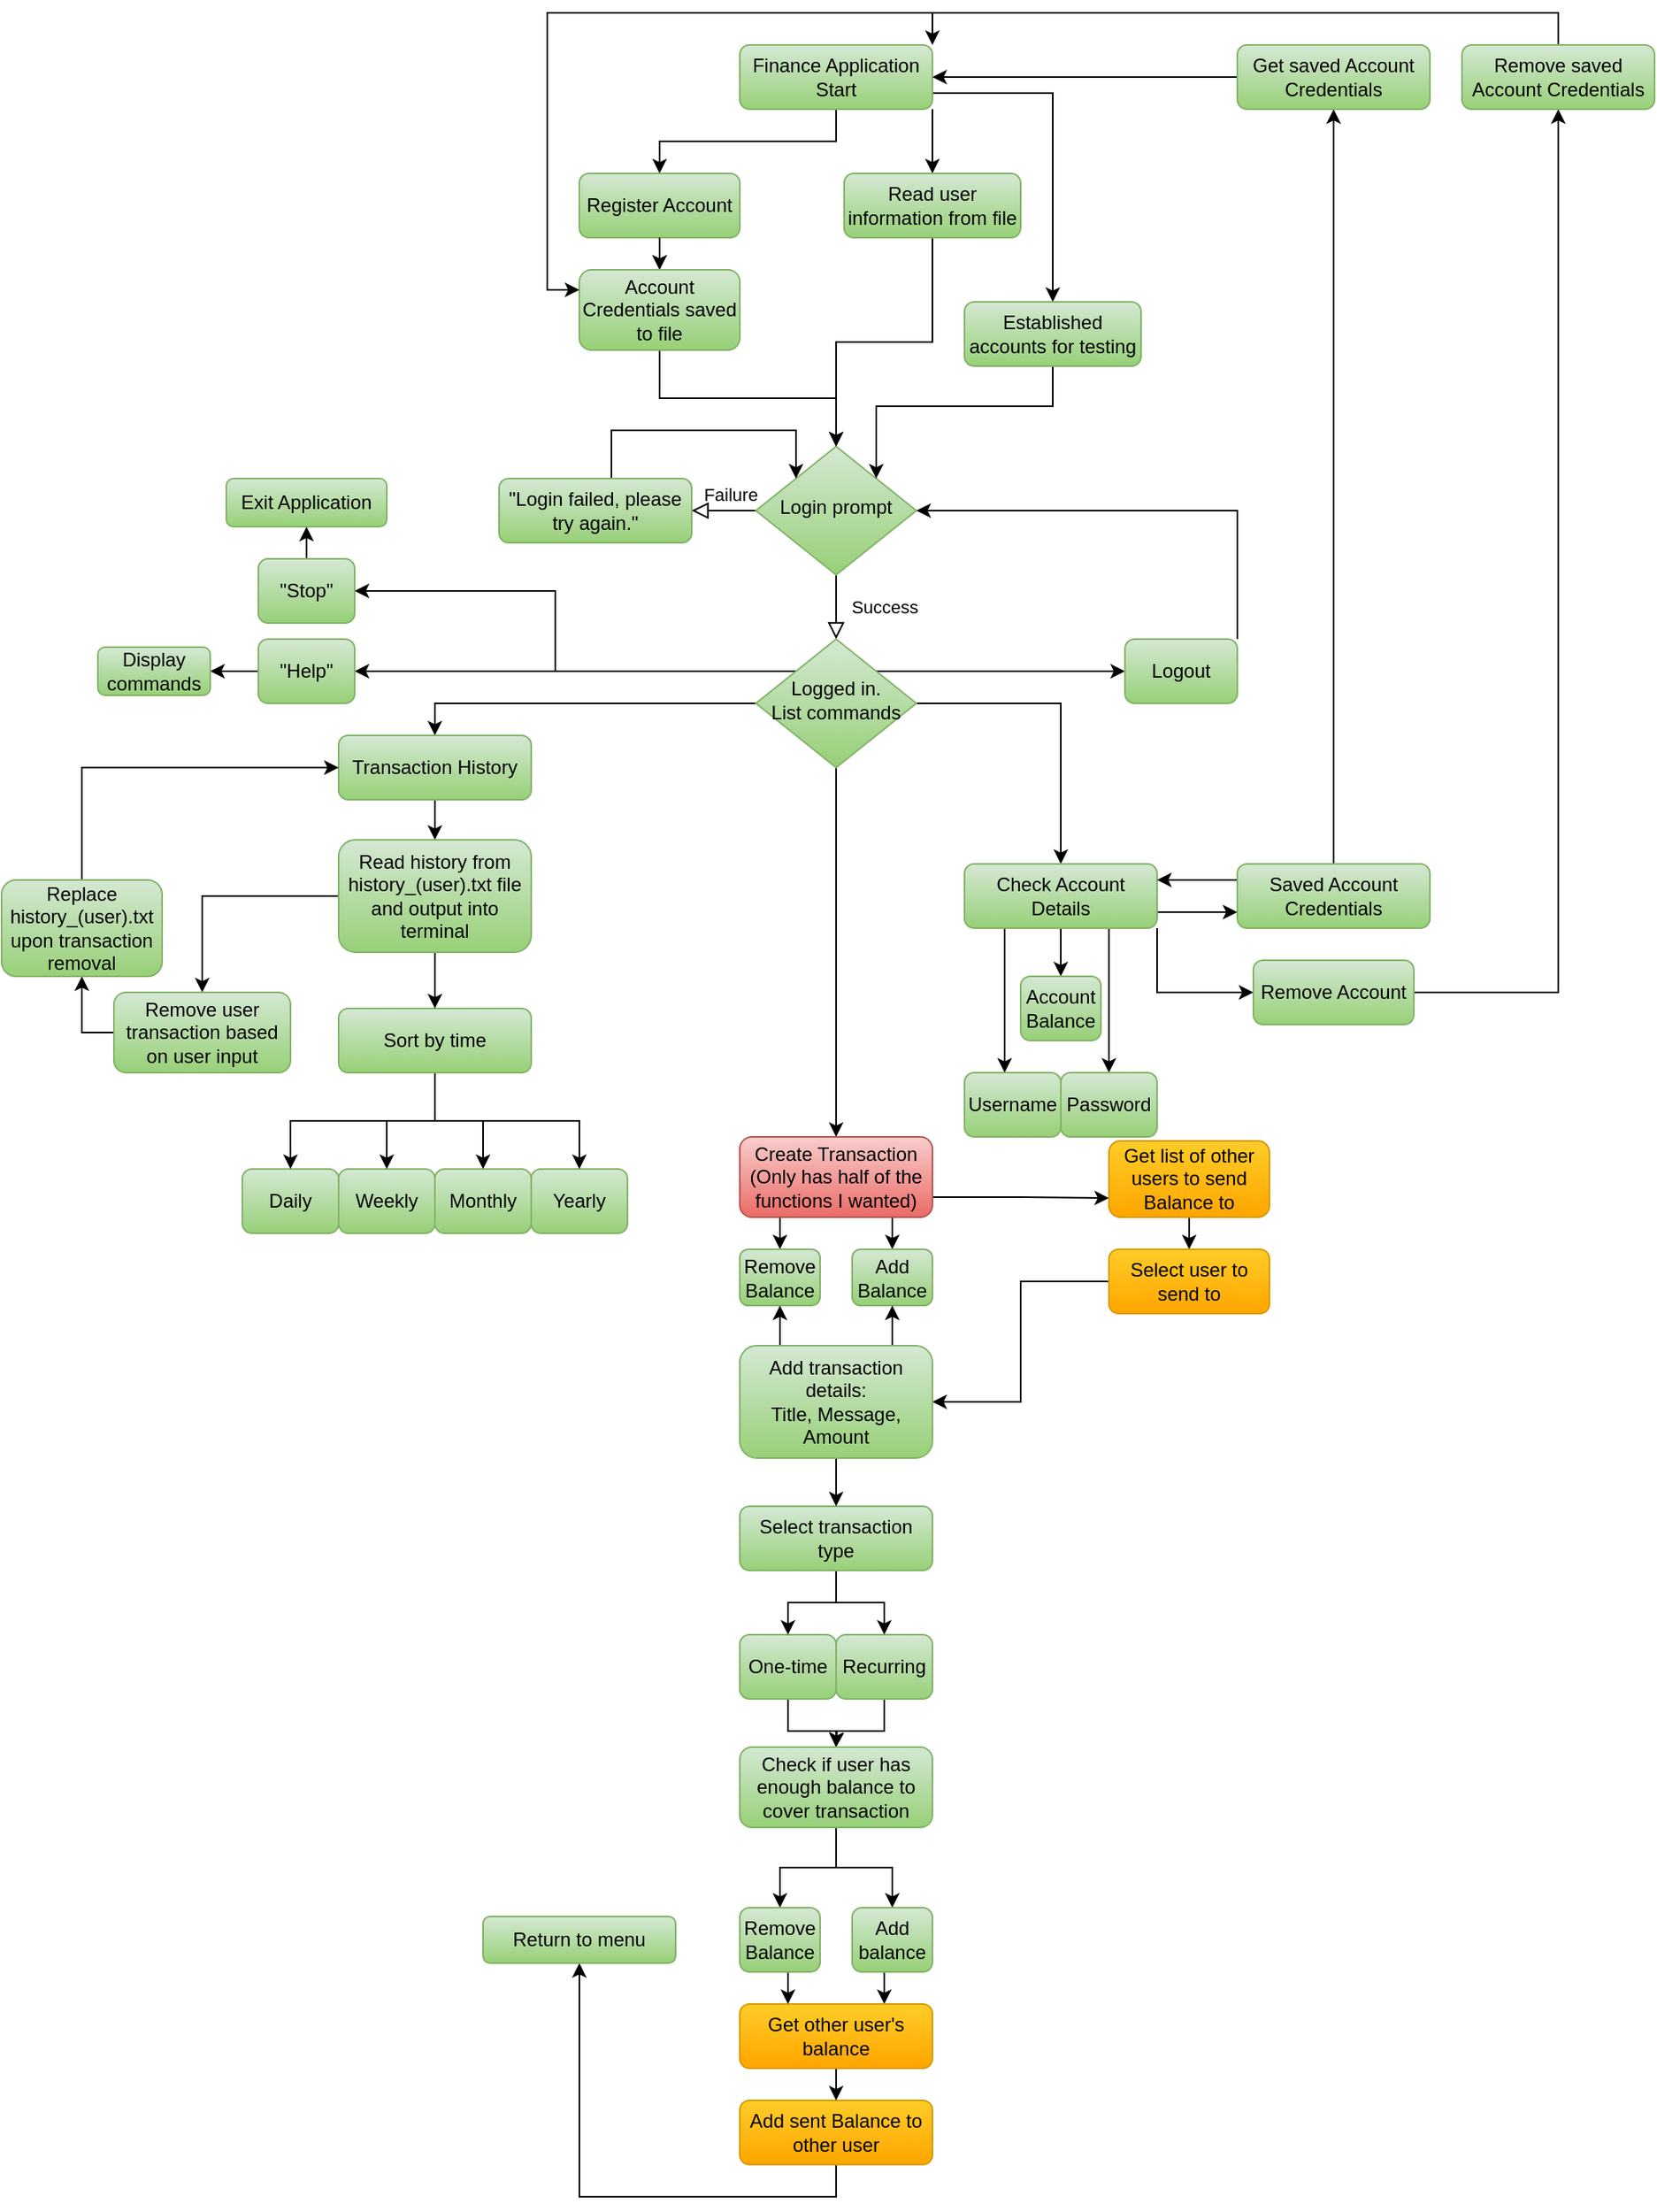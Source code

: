 <mxfile version="24.7.17">
  <diagram id="C5RBs43oDa-KdzZeNtuy" name="Page-1">
    <mxGraphModel dx="2261" dy="2013" grid="1" gridSize="10" guides="1" tooltips="1" connect="1" arrows="1" fold="1" page="1" pageScale="1" pageWidth="827" pageHeight="1169" math="0" shadow="0">
      <root>
        <mxCell id="WIyWlLk6GJQsqaUBKTNV-0" />
        <mxCell id="WIyWlLk6GJQsqaUBKTNV-1" parent="WIyWlLk6GJQsqaUBKTNV-0" />
        <mxCell id="WZTzmaedyL-qlTLaPeM0-1" value="" style="edgeStyle=orthogonalEdgeStyle;rounded=0;orthogonalLoop=1;jettySize=auto;html=1;" parent="WIyWlLk6GJQsqaUBKTNV-1" source="WIyWlLk6GJQsqaUBKTNV-3" target="WZTzmaedyL-qlTLaPeM0-0" edge="1">
          <mxGeometry relative="1" as="geometry" />
        </mxCell>
        <mxCell id="bgSn3a8l1jXL4-unw_CX-3" style="edgeStyle=orthogonalEdgeStyle;rounded=0;orthogonalLoop=1;jettySize=auto;html=1;exitX=1;exitY=1;exitDx=0;exitDy=0;entryX=0.5;entryY=0;entryDx=0;entryDy=0;" parent="WIyWlLk6GJQsqaUBKTNV-1" source="WIyWlLk6GJQsqaUBKTNV-3" target="bgSn3a8l1jXL4-unw_CX-0" edge="1">
          <mxGeometry relative="1" as="geometry" />
        </mxCell>
        <mxCell id="bgSn3a8l1jXL4-unw_CX-7" style="edgeStyle=orthogonalEdgeStyle;rounded=0;orthogonalLoop=1;jettySize=auto;html=1;exitX=1;exitY=0.75;exitDx=0;exitDy=0;entryX=0.5;entryY=0;entryDx=0;entryDy=0;" parent="WIyWlLk6GJQsqaUBKTNV-1" source="WIyWlLk6GJQsqaUBKTNV-3" target="bgSn3a8l1jXL4-unw_CX-5" edge="1">
          <mxGeometry relative="1" as="geometry" />
        </mxCell>
        <mxCell id="WIyWlLk6GJQsqaUBKTNV-3" value="Finance Application Start" style="rounded=1;whiteSpace=wrap;html=1;fontSize=12;glass=0;strokeWidth=1;shadow=0;fillColor=#d5e8d4;strokeColor=#82b366;gradientColor=#97d077;" parent="WIyWlLk6GJQsqaUBKTNV-1" vertex="1">
          <mxGeometry x="160" y="-80" width="120" height="40" as="geometry" />
        </mxCell>
        <mxCell id="WIyWlLk6GJQsqaUBKTNV-4" value="Success" style="rounded=0;html=1;jettySize=auto;orthogonalLoop=1;fontSize=11;endArrow=block;endFill=0;endSize=8;strokeWidth=1;shadow=0;labelBackgroundColor=none;edgeStyle=orthogonalEdgeStyle;" parent="WIyWlLk6GJQsqaUBKTNV-1" source="WIyWlLk6GJQsqaUBKTNV-6" target="WIyWlLk6GJQsqaUBKTNV-10" edge="1">
          <mxGeometry y="30" relative="1" as="geometry">
            <mxPoint as="offset" />
          </mxGeometry>
        </mxCell>
        <mxCell id="WIyWlLk6GJQsqaUBKTNV-5" value="Failure" style="edgeStyle=orthogonalEdgeStyle;rounded=0;html=1;jettySize=auto;orthogonalLoop=1;fontSize=11;endArrow=block;endFill=0;endSize=8;strokeWidth=1;shadow=0;labelBackgroundColor=none;" parent="WIyWlLk6GJQsqaUBKTNV-1" source="WIyWlLk6GJQsqaUBKTNV-6" target="WIyWlLk6GJQsqaUBKTNV-7" edge="1">
          <mxGeometry x="-0.2" y="-10" relative="1" as="geometry">
            <mxPoint as="offset" />
          </mxGeometry>
        </mxCell>
        <mxCell id="WIyWlLk6GJQsqaUBKTNV-6" value="Login prompt" style="rhombus;whiteSpace=wrap;html=1;shadow=0;fontFamily=Helvetica;fontSize=12;align=center;strokeWidth=1;spacing=6;spacingTop=-4;fillColor=#d5e8d4;gradientColor=#97d077;strokeColor=#82b366;" parent="WIyWlLk6GJQsqaUBKTNV-1" vertex="1">
          <mxGeometry x="170" y="170" width="100" height="80" as="geometry" />
        </mxCell>
        <mxCell id="EQCfa7BC9RFPtNZcrg4j-0" style="edgeStyle=orthogonalEdgeStyle;rounded=0;orthogonalLoop=1;jettySize=auto;html=1;entryX=0;entryY=0;entryDx=0;entryDy=0;" parent="WIyWlLk6GJQsqaUBKTNV-1" source="WIyWlLk6GJQsqaUBKTNV-7" target="WIyWlLk6GJQsqaUBKTNV-6" edge="1">
          <mxGeometry relative="1" as="geometry">
            <mxPoint x="229" y="182" as="targetPoint" />
            <Array as="points">
              <mxPoint x="80" y="160" />
              <mxPoint x="195" y="160" />
            </Array>
          </mxGeometry>
        </mxCell>
        <mxCell id="WIyWlLk6GJQsqaUBKTNV-7" value="&quot;Login failed, please try again.&quot;" style="rounded=1;whiteSpace=wrap;html=1;fontSize=12;glass=0;strokeWidth=1;shadow=0;fillColor=#d5e8d4;gradientColor=#97d077;strokeColor=#82b366;" parent="WIyWlLk6GJQsqaUBKTNV-1" vertex="1">
          <mxGeometry x="10" y="190" width="120" height="40" as="geometry" />
        </mxCell>
        <mxCell id="EQCfa7BC9RFPtNZcrg4j-2" style="edgeStyle=orthogonalEdgeStyle;rounded=0;orthogonalLoop=1;jettySize=auto;html=1;exitX=1;exitY=0.5;exitDx=0;exitDy=0;entryX=0.5;entryY=0;entryDx=0;entryDy=0;" parent="WIyWlLk6GJQsqaUBKTNV-1" source="WIyWlLk6GJQsqaUBKTNV-10" target="EQCfa7BC9RFPtNZcrg4j-1" edge="1">
          <mxGeometry relative="1" as="geometry" />
        </mxCell>
        <mxCell id="EQCfa7BC9RFPtNZcrg4j-3" style="edgeStyle=orthogonalEdgeStyle;rounded=0;orthogonalLoop=1;jettySize=auto;html=1;exitX=0;exitY=0.5;exitDx=0;exitDy=0;entryX=0.5;entryY=0;entryDx=0;entryDy=0;" parent="WIyWlLk6GJQsqaUBKTNV-1" source="WIyWlLk6GJQsqaUBKTNV-10" target="WIyWlLk6GJQsqaUBKTNV-12" edge="1">
          <mxGeometry relative="1" as="geometry" />
        </mxCell>
        <mxCell id="EQCfa7BC9RFPtNZcrg4j-4" style="edgeStyle=orthogonalEdgeStyle;rounded=0;orthogonalLoop=1;jettySize=auto;html=1;exitX=0.5;exitY=1;exitDx=0;exitDy=0;entryX=0.5;entryY=0;entryDx=0;entryDy=0;" parent="WIyWlLk6GJQsqaUBKTNV-1" source="WIyWlLk6GJQsqaUBKTNV-10" target="WIyWlLk6GJQsqaUBKTNV-11" edge="1">
          <mxGeometry relative="1" as="geometry" />
        </mxCell>
        <mxCell id="EQCfa7BC9RFPtNZcrg4j-15" style="edgeStyle=orthogonalEdgeStyle;rounded=0;orthogonalLoop=1;jettySize=auto;html=1;exitX=1;exitY=0;exitDx=0;exitDy=0;entryX=0;entryY=0.5;entryDx=0;entryDy=0;" parent="WIyWlLk6GJQsqaUBKTNV-1" source="WIyWlLk6GJQsqaUBKTNV-10" target="EQCfa7BC9RFPtNZcrg4j-16" edge="1">
          <mxGeometry relative="1" as="geometry">
            <mxPoint x="400" y="310" as="targetPoint" />
          </mxGeometry>
        </mxCell>
        <mxCell id="7emAl8db32KugYd-ohZP-20" style="edgeStyle=orthogonalEdgeStyle;rounded=0;orthogonalLoop=1;jettySize=auto;html=1;exitX=0;exitY=0;exitDx=0;exitDy=0;entryX=1;entryY=0.5;entryDx=0;entryDy=0;" parent="WIyWlLk6GJQsqaUBKTNV-1" source="WIyWlLk6GJQsqaUBKTNV-10" target="7emAl8db32KugYd-ohZP-19" edge="1">
          <mxGeometry relative="1" as="geometry" />
        </mxCell>
        <mxCell id="7emAl8db32KugYd-ohZP-22" style="edgeStyle=orthogonalEdgeStyle;rounded=0;orthogonalLoop=1;jettySize=auto;html=1;exitX=0;exitY=0;exitDx=0;exitDy=0;entryX=1;entryY=0.5;entryDx=0;entryDy=0;" parent="WIyWlLk6GJQsqaUBKTNV-1" source="WIyWlLk6GJQsqaUBKTNV-10" target="7emAl8db32KugYd-ohZP-21" edge="1">
          <mxGeometry relative="1" as="geometry" />
        </mxCell>
        <mxCell id="WIyWlLk6GJQsqaUBKTNV-10" value="Logged in.&lt;br&gt;List commands" style="rhombus;whiteSpace=wrap;html=1;shadow=0;fontFamily=Helvetica;fontSize=12;align=center;strokeWidth=1;spacing=6;spacingTop=-4;fillColor=#d5e8d4;gradientColor=#97d077;strokeColor=#82b366;" parent="WIyWlLk6GJQsqaUBKTNV-1" vertex="1">
          <mxGeometry x="170" y="290" width="100" height="80" as="geometry" />
        </mxCell>
        <mxCell id="EccyOPy3Ej4UUpknXWh6-17" style="edgeStyle=orthogonalEdgeStyle;rounded=0;orthogonalLoop=1;jettySize=auto;html=1;exitX=0.25;exitY=1;exitDx=0;exitDy=0;entryX=0.5;entryY=0;entryDx=0;entryDy=0;" edge="1" parent="WIyWlLk6GJQsqaUBKTNV-1" source="WIyWlLk6GJQsqaUBKTNV-11" target="EccyOPy3Ej4UUpknXWh6-12">
          <mxGeometry relative="1" as="geometry" />
        </mxCell>
        <mxCell id="EccyOPy3Ej4UUpknXWh6-18" style="edgeStyle=orthogonalEdgeStyle;rounded=0;orthogonalLoop=1;jettySize=auto;html=1;exitX=0.75;exitY=1;exitDx=0;exitDy=0;entryX=0.5;entryY=0;entryDx=0;entryDy=0;" edge="1" parent="WIyWlLk6GJQsqaUBKTNV-1" source="WIyWlLk6GJQsqaUBKTNV-11" target="Si40dmqUDeGIuEUXUW21-14">
          <mxGeometry relative="1" as="geometry" />
        </mxCell>
        <mxCell id="EccyOPy3Ej4UUpknXWh6-25" style="edgeStyle=orthogonalEdgeStyle;rounded=0;orthogonalLoop=1;jettySize=auto;html=1;exitX=1;exitY=0.75;exitDx=0;exitDy=0;entryX=0;entryY=0.75;entryDx=0;entryDy=0;" edge="1" parent="WIyWlLk6GJQsqaUBKTNV-1" source="WIyWlLk6GJQsqaUBKTNV-11" target="Si40dmqUDeGIuEUXUW21-16">
          <mxGeometry relative="1" as="geometry" />
        </mxCell>
        <mxCell id="WIyWlLk6GJQsqaUBKTNV-11" value="Create Transaction&lt;div&gt;(Only has half of the functions I wanted)&lt;/div&gt;" style="rounded=1;whiteSpace=wrap;html=1;fontSize=12;glass=0;strokeWidth=1;shadow=0;fillColor=#f8cecc;gradientColor=#ea6b66;strokeColor=#b85450;" parent="WIyWlLk6GJQsqaUBKTNV-1" vertex="1">
          <mxGeometry x="160" y="600" width="120" height="50" as="geometry" />
        </mxCell>
        <mxCell id="7emAl8db32KugYd-ohZP-12" style="edgeStyle=orthogonalEdgeStyle;rounded=0;orthogonalLoop=1;jettySize=auto;html=1;exitX=0.5;exitY=1;exitDx=0;exitDy=0;entryX=0.5;entryY=0;entryDx=0;entryDy=0;" parent="WIyWlLk6GJQsqaUBKTNV-1" source="WIyWlLk6GJQsqaUBKTNV-12" target="7emAl8db32KugYd-ohZP-10" edge="1">
          <mxGeometry relative="1" as="geometry" />
        </mxCell>
        <mxCell id="WIyWlLk6GJQsqaUBKTNV-12" value="Transaction History" style="rounded=1;whiteSpace=wrap;html=1;fontSize=12;glass=0;strokeWidth=1;shadow=0;fillColor=#d5e8d4;gradientColor=#97d077;strokeColor=#82b366;" parent="WIyWlLk6GJQsqaUBKTNV-1" vertex="1">
          <mxGeometry x="-90" y="350" width="120" height="40" as="geometry" />
        </mxCell>
        <mxCell id="EQCfa7BC9RFPtNZcrg4j-19" value="" style="edgeStyle=orthogonalEdgeStyle;rounded=0;orthogonalLoop=1;jettySize=auto;html=1;" parent="WIyWlLk6GJQsqaUBKTNV-1" source="EQCfa7BC9RFPtNZcrg4j-1" target="EQCfa7BC9RFPtNZcrg4j-18" edge="1">
          <mxGeometry relative="1" as="geometry">
            <Array as="points">
              <mxPoint x="325" y="480" />
              <mxPoint x="325" y="480" />
            </Array>
          </mxGeometry>
        </mxCell>
        <mxCell id="EQCfa7BC9RFPtNZcrg4j-21" style="edgeStyle=orthogonalEdgeStyle;rounded=0;orthogonalLoop=1;jettySize=auto;html=1;exitX=0.75;exitY=1;exitDx=0;exitDy=0;entryX=0.5;entryY=0;entryDx=0;entryDy=0;" parent="WIyWlLk6GJQsqaUBKTNV-1" source="EQCfa7BC9RFPtNZcrg4j-1" target="EQCfa7BC9RFPtNZcrg4j-20" edge="1">
          <mxGeometry relative="1" as="geometry">
            <Array as="points">
              <mxPoint x="390" y="560" />
            </Array>
          </mxGeometry>
        </mxCell>
        <mxCell id="EQCfa7BC9RFPtNZcrg4j-22" style="edgeStyle=orthogonalEdgeStyle;rounded=0;orthogonalLoop=1;jettySize=auto;html=1;exitX=0.5;exitY=1;exitDx=0;exitDy=0;" parent="WIyWlLk6GJQsqaUBKTNV-1" source="EQCfa7BC9RFPtNZcrg4j-1" edge="1">
          <mxGeometry relative="1" as="geometry">
            <mxPoint x="360" y="500" as="targetPoint" />
          </mxGeometry>
        </mxCell>
        <mxCell id="EccyOPy3Ej4UUpknXWh6-35" style="edgeStyle=orthogonalEdgeStyle;rounded=0;orthogonalLoop=1;jettySize=auto;html=1;exitX=1;exitY=0.75;exitDx=0;exitDy=0;entryX=0;entryY=0.75;entryDx=0;entryDy=0;" edge="1" parent="WIyWlLk6GJQsqaUBKTNV-1" source="EQCfa7BC9RFPtNZcrg4j-1" target="EQCfa7BC9RFPtNZcrg4j-27">
          <mxGeometry relative="1" as="geometry" />
        </mxCell>
        <mxCell id="EccyOPy3Ej4UUpknXWh6-37" style="edgeStyle=orthogonalEdgeStyle;rounded=0;orthogonalLoop=1;jettySize=auto;html=1;exitX=1;exitY=1;exitDx=0;exitDy=0;entryX=0;entryY=0.5;entryDx=0;entryDy=0;" edge="1" parent="WIyWlLk6GJQsqaUBKTNV-1" source="EQCfa7BC9RFPtNZcrg4j-1" target="WZTzmaedyL-qlTLaPeM0-3">
          <mxGeometry relative="1" as="geometry" />
        </mxCell>
        <mxCell id="EQCfa7BC9RFPtNZcrg4j-1" value="Check Account Details" style="rounded=1;whiteSpace=wrap;html=1;fillColor=#d5e8d4;gradientColor=#97d077;strokeColor=#82b366;" parent="WIyWlLk6GJQsqaUBKTNV-1" vertex="1">
          <mxGeometry x="300" y="430" width="120" height="40" as="geometry" />
        </mxCell>
        <mxCell id="EQCfa7BC9RFPtNZcrg4j-7" value="Monthly" style="rounded=1;whiteSpace=wrap;html=1;fillColor=#d5e8d4;gradientColor=#97d077;strokeColor=#82b366;" parent="WIyWlLk6GJQsqaUBKTNV-1" vertex="1">
          <mxGeometry x="-30" y="620" width="60" height="40" as="geometry" />
        </mxCell>
        <mxCell id="EQCfa7BC9RFPtNZcrg4j-8" value="Yearly" style="rounded=1;whiteSpace=wrap;html=1;fillColor=#d5e8d4;gradientColor=#97d077;strokeColor=#82b366;" parent="WIyWlLk6GJQsqaUBKTNV-1" vertex="1">
          <mxGeometry x="30" y="620" width="60" height="40" as="geometry" />
        </mxCell>
        <mxCell id="Si40dmqUDeGIuEUXUW21-8" style="edgeStyle=orthogonalEdgeStyle;rounded=0;orthogonalLoop=1;jettySize=auto;html=1;exitX=0.5;exitY=1;exitDx=0;exitDy=0;entryX=0.5;entryY=0;entryDx=0;entryDy=0;" parent="WIyWlLk6GJQsqaUBKTNV-1" source="EQCfa7BC9RFPtNZcrg4j-9" target="EQCfa7BC9RFPtNZcrg4j-24" edge="1">
          <mxGeometry relative="1" as="geometry" />
        </mxCell>
        <mxCell id="EQCfa7BC9RFPtNZcrg4j-9" value="Recurring" style="whiteSpace=wrap;html=1;rounded=1;glass=0;strokeWidth=1;shadow=0;fillColor=#d5e8d4;gradientColor=#97d077;strokeColor=#82b366;" parent="WIyWlLk6GJQsqaUBKTNV-1" vertex="1">
          <mxGeometry x="220" y="910" width="60" height="40" as="geometry" />
        </mxCell>
        <mxCell id="Si40dmqUDeGIuEUXUW21-9" style="edgeStyle=orthogonalEdgeStyle;rounded=0;orthogonalLoop=1;jettySize=auto;html=1;exitX=0.5;exitY=1;exitDx=0;exitDy=0;" parent="WIyWlLk6GJQsqaUBKTNV-1" source="EQCfa7BC9RFPtNZcrg4j-14" edge="1">
          <mxGeometry relative="1" as="geometry">
            <mxPoint x="220" y="980" as="targetPoint" />
          </mxGeometry>
        </mxCell>
        <mxCell id="EQCfa7BC9RFPtNZcrg4j-14" value="One-time" style="rounded=1;whiteSpace=wrap;html=1;fillColor=#d5e8d4;gradientColor=#97d077;strokeColor=#82b366;" parent="WIyWlLk6GJQsqaUBKTNV-1" vertex="1">
          <mxGeometry x="160" y="910" width="60" height="40" as="geometry" />
        </mxCell>
        <mxCell id="EQCfa7BC9RFPtNZcrg4j-17" style="edgeStyle=orthogonalEdgeStyle;rounded=0;orthogonalLoop=1;jettySize=auto;html=1;exitX=1;exitY=0;exitDx=0;exitDy=0;entryX=1;entryY=0.5;entryDx=0;entryDy=0;" parent="WIyWlLk6GJQsqaUBKTNV-1" source="EQCfa7BC9RFPtNZcrg4j-16" target="WIyWlLk6GJQsqaUBKTNV-6" edge="1">
          <mxGeometry relative="1" as="geometry">
            <mxPoint x="470" y="180" as="targetPoint" />
          </mxGeometry>
        </mxCell>
        <mxCell id="EQCfa7BC9RFPtNZcrg4j-16" value="Logout" style="rounded=1;whiteSpace=wrap;html=1;fillColor=#d5e8d4;strokeColor=#82b366;gradientColor=#97d077;" parent="WIyWlLk6GJQsqaUBKTNV-1" vertex="1">
          <mxGeometry x="400" y="290" width="70" height="40" as="geometry" />
        </mxCell>
        <mxCell id="EQCfa7BC9RFPtNZcrg4j-18" value="Username" style="whiteSpace=wrap;html=1;rounded=1;fillColor=#d5e8d4;gradientColor=#97d077;strokeColor=#82b366;" parent="WIyWlLk6GJQsqaUBKTNV-1" vertex="1">
          <mxGeometry x="300" y="560" width="60" height="40" as="geometry" />
        </mxCell>
        <mxCell id="EQCfa7BC9RFPtNZcrg4j-20" value="Password" style="rounded=1;whiteSpace=wrap;html=1;fillColor=#d5e8d4;gradientColor=#97d077;strokeColor=#82b366;" parent="WIyWlLk6GJQsqaUBKTNV-1" vertex="1">
          <mxGeometry x="360" y="560" width="60" height="40" as="geometry" />
        </mxCell>
        <mxCell id="EQCfa7BC9RFPtNZcrg4j-23" value="Account Balance" style="rounded=1;whiteSpace=wrap;html=1;fillColor=#d5e8d4;gradientColor=#97d077;strokeColor=#82b366;" parent="WIyWlLk6GJQsqaUBKTNV-1" vertex="1">
          <mxGeometry x="335" y="500" width="50" height="40" as="geometry" />
        </mxCell>
        <mxCell id="Si40dmqUDeGIuEUXUW21-10" style="edgeStyle=orthogonalEdgeStyle;rounded=0;orthogonalLoop=1;jettySize=auto;html=1;exitX=0.5;exitY=1;exitDx=0;exitDy=0;entryX=0.5;entryY=0;entryDx=0;entryDy=0;" parent="WIyWlLk6GJQsqaUBKTNV-1" source="EQCfa7BC9RFPtNZcrg4j-24" target="Si40dmqUDeGIuEUXUW21-0" edge="1">
          <mxGeometry relative="1" as="geometry" />
        </mxCell>
        <mxCell id="EccyOPy3Ej4UUpknXWh6-28" style="edgeStyle=orthogonalEdgeStyle;rounded=0;orthogonalLoop=1;jettySize=auto;html=1;exitX=0.5;exitY=1;exitDx=0;exitDy=0;entryX=0.5;entryY=0;entryDx=0;entryDy=0;" edge="1" parent="WIyWlLk6GJQsqaUBKTNV-1" source="EQCfa7BC9RFPtNZcrg4j-24" target="EccyOPy3Ej4UUpknXWh6-27">
          <mxGeometry relative="1" as="geometry" />
        </mxCell>
        <mxCell id="EQCfa7BC9RFPtNZcrg4j-24" value="Check if user has enough balance to cover transaction" style="rounded=1;whiteSpace=wrap;html=1;fillColor=#d5e8d4;gradientColor=#97d077;strokeColor=#82b366;" parent="WIyWlLk6GJQsqaUBKTNV-1" vertex="1">
          <mxGeometry x="160" y="980" width="120" height="50" as="geometry" />
        </mxCell>
        <mxCell id="EQCfa7BC9RFPtNZcrg4j-28" style="edgeStyle=orthogonalEdgeStyle;rounded=0;orthogonalLoop=1;jettySize=auto;html=1;entryX=0.5;entryY=1;entryDx=0;entryDy=0;" parent="WIyWlLk6GJQsqaUBKTNV-1" source="EQCfa7BC9RFPtNZcrg4j-27" target="EQCfa7BC9RFPtNZcrg4j-30" edge="1">
          <mxGeometry relative="1" as="geometry">
            <mxPoint x="530" y="120" as="targetPoint" />
          </mxGeometry>
        </mxCell>
        <mxCell id="EccyOPy3Ej4UUpknXWh6-36" style="edgeStyle=orthogonalEdgeStyle;rounded=0;orthogonalLoop=1;jettySize=auto;html=1;exitX=0;exitY=0.25;exitDx=0;exitDy=0;entryX=1;entryY=0.25;entryDx=0;entryDy=0;" edge="1" parent="WIyWlLk6GJQsqaUBKTNV-1" source="EQCfa7BC9RFPtNZcrg4j-27" target="EQCfa7BC9RFPtNZcrg4j-1">
          <mxGeometry relative="1" as="geometry" />
        </mxCell>
        <mxCell id="EQCfa7BC9RFPtNZcrg4j-27" value="Saved Account Credentials" style="rounded=1;whiteSpace=wrap;html=1;fillColor=#d5e8d4;strokeColor=#82b366;gradientColor=#97d077;" parent="WIyWlLk6GJQsqaUBKTNV-1" vertex="1">
          <mxGeometry x="470" y="430" width="120" height="40" as="geometry" />
        </mxCell>
        <mxCell id="EQCfa7BC9RFPtNZcrg4j-31" style="edgeStyle=orthogonalEdgeStyle;rounded=0;orthogonalLoop=1;jettySize=auto;html=1;exitX=0;exitY=0.5;exitDx=0;exitDy=0;entryX=1;entryY=0.5;entryDx=0;entryDy=0;" parent="WIyWlLk6GJQsqaUBKTNV-1" source="EQCfa7BC9RFPtNZcrg4j-30" target="WIyWlLk6GJQsqaUBKTNV-3" edge="1">
          <mxGeometry relative="1" as="geometry" />
        </mxCell>
        <mxCell id="EQCfa7BC9RFPtNZcrg4j-30" value="Get saved Account Credentials" style="rounded=1;whiteSpace=wrap;html=1;fillColor=#d5e8d4;strokeColor=#82b366;gradientColor=#97d077;" parent="WIyWlLk6GJQsqaUBKTNV-1" vertex="1">
          <mxGeometry x="470" y="-80" width="120" height="40" as="geometry" />
        </mxCell>
        <mxCell id="WZTzmaedyL-qlTLaPeM0-2" style="edgeStyle=orthogonalEdgeStyle;rounded=0;orthogonalLoop=1;jettySize=auto;html=1;exitX=0.5;exitY=1;exitDx=0;exitDy=0;entryX=0.5;entryY=0;entryDx=0;entryDy=0;" parent="WIyWlLk6GJQsqaUBKTNV-1" source="WZTzmaedyL-qlTLaPeM0-6" target="WIyWlLk6GJQsqaUBKTNV-6" edge="1">
          <mxGeometry relative="1" as="geometry" />
        </mxCell>
        <mxCell id="WZTzmaedyL-qlTLaPeM0-7" value="" style="edgeStyle=orthogonalEdgeStyle;rounded=0;orthogonalLoop=1;jettySize=auto;html=1;" parent="WIyWlLk6GJQsqaUBKTNV-1" source="WZTzmaedyL-qlTLaPeM0-0" target="WZTzmaedyL-qlTLaPeM0-6" edge="1">
          <mxGeometry relative="1" as="geometry" />
        </mxCell>
        <mxCell id="WZTzmaedyL-qlTLaPeM0-0" value="Register Account" style="whiteSpace=wrap;html=1;fillColor=#d5e8d4;strokeColor=#82b366;rounded=1;glass=0;strokeWidth=1;shadow=0;gradientColor=#97d077;" parent="WIyWlLk6GJQsqaUBKTNV-1" vertex="1">
          <mxGeometry x="60" width="100" height="40" as="geometry" />
        </mxCell>
        <mxCell id="WZTzmaedyL-qlTLaPeM0-5" style="edgeStyle=orthogonalEdgeStyle;rounded=0;orthogonalLoop=1;jettySize=auto;html=1;exitX=1;exitY=0.5;exitDx=0;exitDy=0;entryX=0.5;entryY=1;entryDx=0;entryDy=0;" parent="WIyWlLk6GJQsqaUBKTNV-1" source="WZTzmaedyL-qlTLaPeM0-3" target="WZTzmaedyL-qlTLaPeM0-9" edge="1">
          <mxGeometry relative="1" as="geometry" />
        </mxCell>
        <mxCell id="WZTzmaedyL-qlTLaPeM0-3" value="Remove Account" style="rounded=1;whiteSpace=wrap;html=1;fillColor=#d5e8d4;strokeColor=#82b366;gradientColor=#97d077;" parent="WIyWlLk6GJQsqaUBKTNV-1" vertex="1">
          <mxGeometry x="480" y="490" width="100" height="40" as="geometry" />
        </mxCell>
        <mxCell id="WZTzmaedyL-qlTLaPeM0-8" value="" style="edgeStyle=orthogonalEdgeStyle;rounded=0;orthogonalLoop=1;jettySize=auto;html=1;exitX=0.5;exitY=1;exitDx=0;exitDy=0;entryX=0.5;entryY=0;entryDx=0;entryDy=0;" parent="WIyWlLk6GJQsqaUBKTNV-1" source="WZTzmaedyL-qlTLaPeM0-0" target="WZTzmaedyL-qlTLaPeM0-6" edge="1">
          <mxGeometry relative="1" as="geometry">
            <mxPoint x="110" y="40" as="sourcePoint" />
            <mxPoint x="220" y="170" as="targetPoint" />
          </mxGeometry>
        </mxCell>
        <mxCell id="WZTzmaedyL-qlTLaPeM0-6" value="Account Credentials saved to file" style="whiteSpace=wrap;html=1;fillColor=#d5e8d4;strokeColor=#82b366;rounded=1;glass=0;strokeWidth=1;shadow=0;gradientColor=#97d077;" parent="WIyWlLk6GJQsqaUBKTNV-1" vertex="1">
          <mxGeometry x="60" y="60" width="100" height="50" as="geometry" />
        </mxCell>
        <mxCell id="WZTzmaedyL-qlTLaPeM0-11" style="edgeStyle=orthogonalEdgeStyle;rounded=0;orthogonalLoop=1;jettySize=auto;html=1;exitX=0.5;exitY=0;exitDx=0;exitDy=0;entryX=1;entryY=0;entryDx=0;entryDy=0;" parent="WIyWlLk6GJQsqaUBKTNV-1" source="WZTzmaedyL-qlTLaPeM0-9" target="WIyWlLk6GJQsqaUBKTNV-3" edge="1">
          <mxGeometry relative="1" as="geometry" />
        </mxCell>
        <mxCell id="oZhhDAt7L8OmZhdDTbUV-0" style="edgeStyle=orthogonalEdgeStyle;rounded=0;orthogonalLoop=1;jettySize=auto;html=1;exitX=0.5;exitY=0;exitDx=0;exitDy=0;entryX=0;entryY=0.25;entryDx=0;entryDy=0;" parent="WIyWlLk6GJQsqaUBKTNV-1" source="WZTzmaedyL-qlTLaPeM0-9" target="WZTzmaedyL-qlTLaPeM0-6" edge="1">
          <mxGeometry relative="1" as="geometry" />
        </mxCell>
        <mxCell id="WZTzmaedyL-qlTLaPeM0-9" value="Remove saved Account Credentials" style="whiteSpace=wrap;html=1;fillColor=#d5e8d4;strokeColor=#82b366;rounded=1;gradientColor=#97d077;" parent="WIyWlLk6GJQsqaUBKTNV-1" vertex="1">
          <mxGeometry x="610" y="-80" width="120" height="40" as="geometry" />
        </mxCell>
        <mxCell id="bgSn3a8l1jXL4-unw_CX-4" style="edgeStyle=orthogonalEdgeStyle;rounded=0;orthogonalLoop=1;jettySize=auto;html=1;exitX=0.5;exitY=1;exitDx=0;exitDy=0;entryX=0.5;entryY=0;entryDx=0;entryDy=0;" parent="WIyWlLk6GJQsqaUBKTNV-1" source="bgSn3a8l1jXL4-unw_CX-0" target="WIyWlLk6GJQsqaUBKTNV-6" edge="1">
          <mxGeometry relative="1" as="geometry" />
        </mxCell>
        <mxCell id="bgSn3a8l1jXL4-unw_CX-0" value="Read user information from file" style="rounded=1;whiteSpace=wrap;html=1;fillColor=#d5e8d4;gradientColor=#97d077;strokeColor=#82b366;" parent="WIyWlLk6GJQsqaUBKTNV-1" vertex="1">
          <mxGeometry x="225" width="110" height="40" as="geometry" />
        </mxCell>
        <mxCell id="bgSn3a8l1jXL4-unw_CX-9" style="edgeStyle=orthogonalEdgeStyle;rounded=0;orthogonalLoop=1;jettySize=auto;html=1;exitX=0.5;exitY=1;exitDx=0;exitDy=0;entryX=1;entryY=0;entryDx=0;entryDy=0;" parent="WIyWlLk6GJQsqaUBKTNV-1" source="bgSn3a8l1jXL4-unw_CX-5" target="WIyWlLk6GJQsqaUBKTNV-6" edge="1">
          <mxGeometry relative="1" as="geometry" />
        </mxCell>
        <mxCell id="bgSn3a8l1jXL4-unw_CX-5" value="Established accounts for testing" style="rounded=1;whiteSpace=wrap;html=1;fillColor=#d5e8d4;gradientColor=#97d077;strokeColor=#82b366;" parent="WIyWlLk6GJQsqaUBKTNV-1" vertex="1">
          <mxGeometry x="300" y="80" width="110" height="40" as="geometry" />
        </mxCell>
        <mxCell id="EccyOPy3Ej4UUpknXWh6-32" style="edgeStyle=orthogonalEdgeStyle;rounded=0;orthogonalLoop=1;jettySize=auto;html=1;exitX=0.5;exitY=1;exitDx=0;exitDy=0;entryX=0.5;entryY=1;entryDx=0;entryDy=0;" edge="1" parent="WIyWlLk6GJQsqaUBKTNV-1" source="yFbxmFkEXoM6ypFWuKDE-0" target="EccyOPy3Ej4UUpknXWh6-31">
          <mxGeometry relative="1" as="geometry" />
        </mxCell>
        <mxCell id="yFbxmFkEXoM6ypFWuKDE-0" value="Add sent Balance to other user" style="rounded=1;whiteSpace=wrap;html=1;fillColor=#ffcd28;gradientColor=#ffa500;strokeColor=#d79b00;" parent="WIyWlLk6GJQsqaUBKTNV-1" vertex="1">
          <mxGeometry x="160" y="1200" width="120" height="40" as="geometry" />
        </mxCell>
        <mxCell id="EccyOPy3Ej4UUpknXWh6-30" style="edgeStyle=orthogonalEdgeStyle;rounded=0;orthogonalLoop=1;jettySize=auto;html=1;exitX=0.5;exitY=1;exitDx=0;exitDy=0;entryX=0.75;entryY=0;entryDx=0;entryDy=0;" edge="1" parent="WIyWlLk6GJQsqaUBKTNV-1" source="Si40dmqUDeGIuEUXUW21-0" target="Si40dmqUDeGIuEUXUW21-11">
          <mxGeometry relative="1" as="geometry" />
        </mxCell>
        <mxCell id="Si40dmqUDeGIuEUXUW21-0" value="Add balance" style="rounded=1;whiteSpace=wrap;html=1;fillColor=#d5e8d4;gradientColor=#97d077;strokeColor=#82b366;" parent="WIyWlLk6GJQsqaUBKTNV-1" vertex="1">
          <mxGeometry x="230" y="1080" width="50" height="40" as="geometry" />
        </mxCell>
        <mxCell id="Si40dmqUDeGIuEUXUW21-13" style="edgeStyle=orthogonalEdgeStyle;rounded=0;orthogonalLoop=1;jettySize=auto;html=1;exitX=0.5;exitY=1;exitDx=0;exitDy=0;entryX=0.5;entryY=0;entryDx=0;entryDy=0;" parent="WIyWlLk6GJQsqaUBKTNV-1" source="Si40dmqUDeGIuEUXUW21-11" target="yFbxmFkEXoM6ypFWuKDE-0" edge="1">
          <mxGeometry relative="1" as="geometry" />
        </mxCell>
        <mxCell id="Si40dmqUDeGIuEUXUW21-11" value="Get other user&#39;s balance" style="rounded=1;whiteSpace=wrap;html=1;fillColor=#ffcd28;gradientColor=#ffa500;strokeColor=#d79b00;" parent="WIyWlLk6GJQsqaUBKTNV-1" vertex="1">
          <mxGeometry x="160" y="1140" width="120" height="40" as="geometry" />
        </mxCell>
        <mxCell id="Si40dmqUDeGIuEUXUW21-14" value="Add Balance" style="rounded=1;whiteSpace=wrap;html=1;fillColor=#d5e8d4;gradientColor=#97d077;strokeColor=#82b366;" parent="WIyWlLk6GJQsqaUBKTNV-1" vertex="1">
          <mxGeometry x="230" y="670" width="50" height="35" as="geometry" />
        </mxCell>
        <mxCell id="Si40dmqUDeGIuEUXUW21-19" style="edgeStyle=orthogonalEdgeStyle;rounded=0;orthogonalLoop=1;jettySize=auto;html=1;exitX=0.5;exitY=1;exitDx=0;exitDy=0;entryX=0.5;entryY=0;entryDx=0;entryDy=0;" parent="WIyWlLk6GJQsqaUBKTNV-1" source="Si40dmqUDeGIuEUXUW21-16" target="Si40dmqUDeGIuEUXUW21-18" edge="1">
          <mxGeometry relative="1" as="geometry" />
        </mxCell>
        <mxCell id="Si40dmqUDeGIuEUXUW21-16" value="Get list of other users to send Balance to" style="rounded=1;whiteSpace=wrap;html=1;fillColor=#ffcd28;gradientColor=#ffa500;strokeColor=#d79b00;" parent="WIyWlLk6GJQsqaUBKTNV-1" vertex="1">
          <mxGeometry x="390" y="602.5" width="100" height="47.5" as="geometry" />
        </mxCell>
        <mxCell id="EccyOPy3Ej4UUpknXWh6-26" style="edgeStyle=orthogonalEdgeStyle;rounded=0;orthogonalLoop=1;jettySize=auto;html=1;exitX=0;exitY=0.5;exitDx=0;exitDy=0;entryX=1;entryY=0.5;entryDx=0;entryDy=0;" edge="1" parent="WIyWlLk6GJQsqaUBKTNV-1" source="Si40dmqUDeGIuEUXUW21-18" target="EccyOPy3Ej4UUpknXWh6-19">
          <mxGeometry relative="1" as="geometry" />
        </mxCell>
        <mxCell id="Si40dmqUDeGIuEUXUW21-18" value="Select user to send to" style="rounded=1;whiteSpace=wrap;html=1;fillColor=#ffcd28;gradientColor=#ffa500;strokeColor=#d79b00;" parent="WIyWlLk6GJQsqaUBKTNV-1" vertex="1">
          <mxGeometry x="390" y="670" width="100" height="40" as="geometry" />
        </mxCell>
        <mxCell id="Si40dmqUDeGIuEUXUW21-27" style="edgeStyle=orthogonalEdgeStyle;rounded=0;orthogonalLoop=1;jettySize=auto;html=1;exitX=0.5;exitY=1;exitDx=0;exitDy=0;entryX=0.5;entryY=0;entryDx=0;entryDy=0;" parent="WIyWlLk6GJQsqaUBKTNV-1" source="Si40dmqUDeGIuEUXUW21-24" target="EQCfa7BC9RFPtNZcrg4j-14" edge="1">
          <mxGeometry relative="1" as="geometry" />
        </mxCell>
        <mxCell id="Si40dmqUDeGIuEUXUW21-28" style="edgeStyle=orthogonalEdgeStyle;rounded=0;orthogonalLoop=1;jettySize=auto;html=1;exitX=0.5;exitY=1;exitDx=0;exitDy=0;entryX=0.5;entryY=0;entryDx=0;entryDy=0;" parent="WIyWlLk6GJQsqaUBKTNV-1" source="Si40dmqUDeGIuEUXUW21-24" target="EQCfa7BC9RFPtNZcrg4j-9" edge="1">
          <mxGeometry relative="1" as="geometry" />
        </mxCell>
        <mxCell id="Si40dmqUDeGIuEUXUW21-24" value="Select transaction type" style="rounded=1;whiteSpace=wrap;html=1;fillColor=#d5e8d4;gradientColor=#97d077;strokeColor=#82b366;" parent="WIyWlLk6GJQsqaUBKTNV-1" vertex="1">
          <mxGeometry x="160" y="830" width="120" height="40" as="geometry" />
        </mxCell>
        <mxCell id="7emAl8db32KugYd-ohZP-1" value="Weekly" style="rounded=1;whiteSpace=wrap;html=1;fillColor=#d5e8d4;gradientColor=#97d077;strokeColor=#82b366;" parent="WIyWlLk6GJQsqaUBKTNV-1" vertex="1">
          <mxGeometry x="-90" y="620" width="60" height="40" as="geometry" />
        </mxCell>
        <mxCell id="7emAl8db32KugYd-ohZP-3" value="Daily" style="rounded=1;whiteSpace=wrap;html=1;fillColor=#d5e8d4;gradientColor=#97d077;strokeColor=#82b366;" parent="WIyWlLk6GJQsqaUBKTNV-1" vertex="1">
          <mxGeometry x="-150" y="620" width="60" height="40" as="geometry" />
        </mxCell>
        <mxCell id="7emAl8db32KugYd-ohZP-14" style="edgeStyle=orthogonalEdgeStyle;rounded=0;orthogonalLoop=1;jettySize=auto;html=1;exitX=0.5;exitY=1;exitDx=0;exitDy=0;entryX=0.5;entryY=0;entryDx=0;entryDy=0;" parent="WIyWlLk6GJQsqaUBKTNV-1" source="7emAl8db32KugYd-ohZP-9" target="7emAl8db32KugYd-ohZP-3" edge="1">
          <mxGeometry relative="1" as="geometry" />
        </mxCell>
        <mxCell id="7emAl8db32KugYd-ohZP-15" style="edgeStyle=orthogonalEdgeStyle;rounded=0;orthogonalLoop=1;jettySize=auto;html=1;exitX=0.5;exitY=1;exitDx=0;exitDy=0;entryX=0.5;entryY=0;entryDx=0;entryDy=0;" parent="WIyWlLk6GJQsqaUBKTNV-1" source="7emAl8db32KugYd-ohZP-9" target="7emAl8db32KugYd-ohZP-1" edge="1">
          <mxGeometry relative="1" as="geometry" />
        </mxCell>
        <mxCell id="7emAl8db32KugYd-ohZP-16" style="edgeStyle=orthogonalEdgeStyle;rounded=0;orthogonalLoop=1;jettySize=auto;html=1;exitX=0.5;exitY=1;exitDx=0;exitDy=0;entryX=0.5;entryY=0;entryDx=0;entryDy=0;" parent="WIyWlLk6GJQsqaUBKTNV-1" source="7emAl8db32KugYd-ohZP-9" target="EQCfa7BC9RFPtNZcrg4j-7" edge="1">
          <mxGeometry relative="1" as="geometry" />
        </mxCell>
        <mxCell id="7emAl8db32KugYd-ohZP-17" style="edgeStyle=orthogonalEdgeStyle;rounded=0;orthogonalLoop=1;jettySize=auto;html=1;exitX=0.5;exitY=1;exitDx=0;exitDy=0;entryX=0.5;entryY=0;entryDx=0;entryDy=0;" parent="WIyWlLk6GJQsqaUBKTNV-1" source="7emAl8db32KugYd-ohZP-9" target="EQCfa7BC9RFPtNZcrg4j-8" edge="1">
          <mxGeometry relative="1" as="geometry" />
        </mxCell>
        <mxCell id="7emAl8db32KugYd-ohZP-9" value="Sort by time" style="rounded=1;whiteSpace=wrap;html=1;fillColor=#d5e8d4;gradientColor=#97d077;strokeColor=#82b366;" parent="WIyWlLk6GJQsqaUBKTNV-1" vertex="1">
          <mxGeometry x="-90" y="520" width="120" height="40" as="geometry" />
        </mxCell>
        <mxCell id="7emAl8db32KugYd-ohZP-13" style="edgeStyle=orthogonalEdgeStyle;rounded=0;orthogonalLoop=1;jettySize=auto;html=1;exitX=0.5;exitY=1;exitDx=0;exitDy=0;entryX=0.5;entryY=0;entryDx=0;entryDy=0;" parent="WIyWlLk6GJQsqaUBKTNV-1" source="7emAl8db32KugYd-ohZP-10" target="7emAl8db32KugYd-ohZP-9" edge="1">
          <mxGeometry relative="1" as="geometry" />
        </mxCell>
        <mxCell id="EccyOPy3Ej4UUpknXWh6-2" style="edgeStyle=orthogonalEdgeStyle;rounded=0;orthogonalLoop=1;jettySize=auto;html=1;exitX=0;exitY=0.5;exitDx=0;exitDy=0;entryX=0.5;entryY=0;entryDx=0;entryDy=0;" edge="1" parent="WIyWlLk6GJQsqaUBKTNV-1" source="7emAl8db32KugYd-ohZP-10" target="EccyOPy3Ej4UUpknXWh6-0">
          <mxGeometry relative="1" as="geometry" />
        </mxCell>
        <mxCell id="7emAl8db32KugYd-ohZP-10" value="Read history from history_(user).txt file and output into terminal" style="rounded=1;whiteSpace=wrap;html=1;fillColor=#d5e8d4;gradientColor=#97d077;strokeColor=#82b366;" parent="WIyWlLk6GJQsqaUBKTNV-1" vertex="1">
          <mxGeometry x="-90" y="415" width="120" height="70" as="geometry" />
        </mxCell>
        <mxCell id="EccyOPy3Ej4UUpknXWh6-42" style="edgeStyle=orthogonalEdgeStyle;rounded=0;orthogonalLoop=1;jettySize=auto;html=1;exitX=0;exitY=0.5;exitDx=0;exitDy=0;entryX=1;entryY=0.5;entryDx=0;entryDy=0;" edge="1" parent="WIyWlLk6GJQsqaUBKTNV-1" source="7emAl8db32KugYd-ohZP-19" target="EccyOPy3Ej4UUpknXWh6-41">
          <mxGeometry relative="1" as="geometry" />
        </mxCell>
        <mxCell id="7emAl8db32KugYd-ohZP-19" value="&quot;Help&quot;" style="rounded=1;whiteSpace=wrap;html=1;fillColor=#d5e8d4;gradientColor=#97d077;strokeColor=#82b366;" parent="WIyWlLk6GJQsqaUBKTNV-1" vertex="1">
          <mxGeometry x="-140" y="290" width="60" height="40" as="geometry" />
        </mxCell>
        <mxCell id="EccyOPy3Ej4UUpknXWh6-40" style="edgeStyle=orthogonalEdgeStyle;rounded=0;orthogonalLoop=1;jettySize=auto;html=1;exitX=0.5;exitY=0;exitDx=0;exitDy=0;entryX=0.5;entryY=1;entryDx=0;entryDy=0;" edge="1" parent="WIyWlLk6GJQsqaUBKTNV-1" source="7emAl8db32KugYd-ohZP-21" target="EccyOPy3Ej4UUpknXWh6-38">
          <mxGeometry relative="1" as="geometry" />
        </mxCell>
        <mxCell id="7emAl8db32KugYd-ohZP-21" value="&quot;Stop&quot;" style="rounded=1;whiteSpace=wrap;html=1;fillColor=#d5e8d4;gradientColor=#97d077;strokeColor=#82b366;" parent="WIyWlLk6GJQsqaUBKTNV-1" vertex="1">
          <mxGeometry x="-140" y="240" width="60" height="40" as="geometry" />
        </mxCell>
        <mxCell id="EccyOPy3Ej4UUpknXWh6-4" style="edgeStyle=orthogonalEdgeStyle;rounded=0;orthogonalLoop=1;jettySize=auto;html=1;exitX=0;exitY=0.5;exitDx=0;exitDy=0;entryX=0.5;entryY=1;entryDx=0;entryDy=0;" edge="1" parent="WIyWlLk6GJQsqaUBKTNV-1" source="EccyOPy3Ej4UUpknXWh6-0" target="EccyOPy3Ej4UUpknXWh6-3">
          <mxGeometry relative="1" as="geometry" />
        </mxCell>
        <mxCell id="EccyOPy3Ej4UUpknXWh6-0" value="Remove user transaction based on user input" style="rounded=1;whiteSpace=wrap;html=1;fillColor=#d5e8d4;gradientColor=#97d077;strokeColor=#82b366;" vertex="1" parent="WIyWlLk6GJQsqaUBKTNV-1">
          <mxGeometry x="-230" y="510" width="110" height="50" as="geometry" />
        </mxCell>
        <mxCell id="EccyOPy3Ej4UUpknXWh6-6" style="edgeStyle=orthogonalEdgeStyle;rounded=0;orthogonalLoop=1;jettySize=auto;html=1;exitX=0.5;exitY=0;exitDx=0;exitDy=0;entryX=0;entryY=0.5;entryDx=0;entryDy=0;" edge="1" parent="WIyWlLk6GJQsqaUBKTNV-1" source="EccyOPy3Ej4UUpknXWh6-3" target="WIyWlLk6GJQsqaUBKTNV-12">
          <mxGeometry relative="1" as="geometry" />
        </mxCell>
        <mxCell id="EccyOPy3Ej4UUpknXWh6-3" value="Replace history_(user).txt upon transaction removal" style="rounded=1;whiteSpace=wrap;html=1;fillColor=#d5e8d4;gradientColor=#97d077;strokeColor=#82b366;" vertex="1" parent="WIyWlLk6GJQsqaUBKTNV-1">
          <mxGeometry x="-300" y="440" width="100" height="60" as="geometry" />
        </mxCell>
        <mxCell id="EccyOPy3Ej4UUpknXWh6-12" value="Remove Balance" style="rounded=1;whiteSpace=wrap;html=1;fillColor=#d5e8d4;gradientColor=#97d077;strokeColor=#82b366;" vertex="1" parent="WIyWlLk6GJQsqaUBKTNV-1">
          <mxGeometry x="160" y="670" width="50" height="35" as="geometry" />
        </mxCell>
        <mxCell id="EccyOPy3Ej4UUpknXWh6-20" style="edgeStyle=orthogonalEdgeStyle;rounded=0;orthogonalLoop=1;jettySize=auto;html=1;exitX=0.5;exitY=1;exitDx=0;exitDy=0;entryX=0.5;entryY=0;entryDx=0;entryDy=0;" edge="1" parent="WIyWlLk6GJQsqaUBKTNV-1" source="EccyOPy3Ej4UUpknXWh6-19" target="Si40dmqUDeGIuEUXUW21-24">
          <mxGeometry relative="1" as="geometry" />
        </mxCell>
        <mxCell id="EccyOPy3Ej4UUpknXWh6-21" style="edgeStyle=orthogonalEdgeStyle;rounded=0;orthogonalLoop=1;jettySize=auto;html=1;exitX=0.25;exitY=0;exitDx=0;exitDy=0;entryX=0.5;entryY=1;entryDx=0;entryDy=0;" edge="1" parent="WIyWlLk6GJQsqaUBKTNV-1" source="EccyOPy3Ej4UUpknXWh6-19" target="EccyOPy3Ej4UUpknXWh6-12">
          <mxGeometry relative="1" as="geometry" />
        </mxCell>
        <mxCell id="EccyOPy3Ej4UUpknXWh6-22" style="edgeStyle=orthogonalEdgeStyle;rounded=0;orthogonalLoop=1;jettySize=auto;html=1;exitX=0.75;exitY=0;exitDx=0;exitDy=0;entryX=0.5;entryY=1;entryDx=0;entryDy=0;" edge="1" parent="WIyWlLk6GJQsqaUBKTNV-1" source="EccyOPy3Ej4UUpknXWh6-19" target="Si40dmqUDeGIuEUXUW21-14">
          <mxGeometry relative="1" as="geometry" />
        </mxCell>
        <mxCell id="EccyOPy3Ej4UUpknXWh6-19" value="Add transaction details:&lt;br&gt;Title, Message, Amount" style="rounded=1;whiteSpace=wrap;html=1;fillColor=#d5e8d4;gradientColor=#97d077;strokeColor=#82b366;" vertex="1" parent="WIyWlLk6GJQsqaUBKTNV-1">
          <mxGeometry x="160" y="730" width="120" height="70" as="geometry" />
        </mxCell>
        <mxCell id="EccyOPy3Ej4UUpknXWh6-29" style="edgeStyle=orthogonalEdgeStyle;rounded=0;orthogonalLoop=1;jettySize=auto;html=1;exitX=0.5;exitY=1;exitDx=0;exitDy=0;entryX=0.25;entryY=0;entryDx=0;entryDy=0;" edge="1" parent="WIyWlLk6GJQsqaUBKTNV-1" source="EccyOPy3Ej4UUpknXWh6-27" target="Si40dmqUDeGIuEUXUW21-11">
          <mxGeometry relative="1" as="geometry" />
        </mxCell>
        <mxCell id="EccyOPy3Ej4UUpknXWh6-27" value="Remove Balance" style="rounded=1;whiteSpace=wrap;html=1;fillColor=#d5e8d4;gradientColor=#97d077;strokeColor=#82b366;" vertex="1" parent="WIyWlLk6GJQsqaUBKTNV-1">
          <mxGeometry x="160" y="1080" width="50" height="40" as="geometry" />
        </mxCell>
        <mxCell id="EccyOPy3Ej4UUpknXWh6-31" value="Return to menu" style="rounded=1;whiteSpace=wrap;html=1;fillColor=#d5e8d4;gradientColor=#97d077;strokeColor=#82b366;" vertex="1" parent="WIyWlLk6GJQsqaUBKTNV-1">
          <mxGeometry y="1085.5" width="120" height="29" as="geometry" />
        </mxCell>
        <mxCell id="EccyOPy3Ej4UUpknXWh6-38" value="Exit Application" style="rounded=1;whiteSpace=wrap;html=1;fillColor=#d5e8d4;gradientColor=#97d077;strokeColor=#82b366;" vertex="1" parent="WIyWlLk6GJQsqaUBKTNV-1">
          <mxGeometry x="-160" y="190" width="100" height="30" as="geometry" />
        </mxCell>
        <mxCell id="EccyOPy3Ej4UUpknXWh6-41" value="Display commands" style="rounded=1;whiteSpace=wrap;html=1;fillColor=#d5e8d4;gradientColor=#97d077;strokeColor=#82b366;" vertex="1" parent="WIyWlLk6GJQsqaUBKTNV-1">
          <mxGeometry x="-240" y="295" width="70" height="30" as="geometry" />
        </mxCell>
      </root>
    </mxGraphModel>
  </diagram>
</mxfile>
